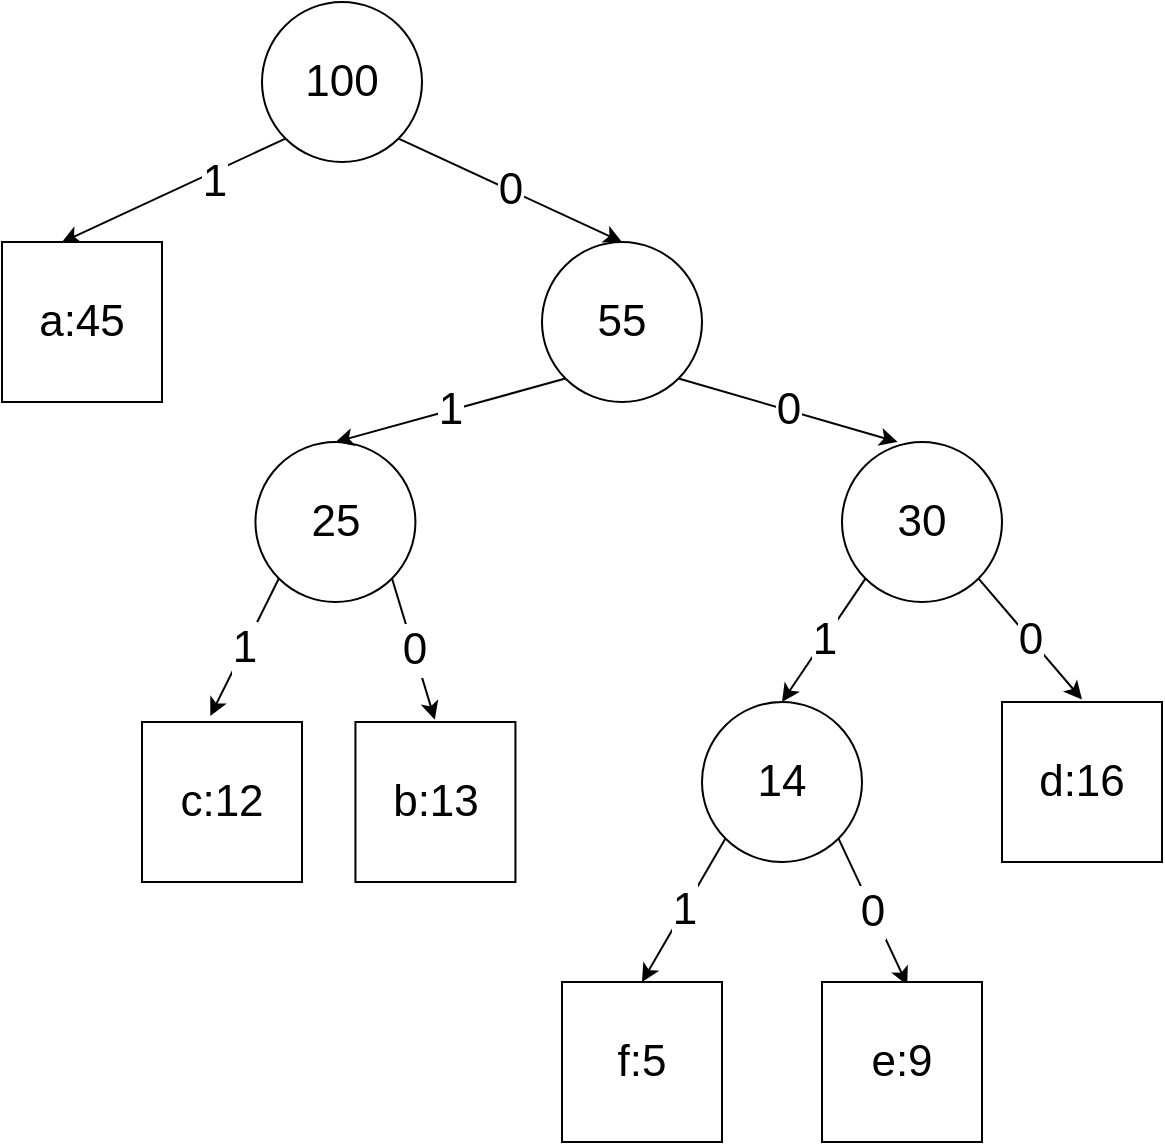 <mxfile>
    <diagram id="HxBqFNqT270cYWxsYPbp" name="Page-1">
        <mxGraphModel dx="1586" dy="-190" grid="1" gridSize="10" guides="1" tooltips="1" connect="1" arrows="1" fold="1" page="1" pageScale="1" pageWidth="850" pageHeight="1100" math="0" shadow="0">
            <root>
                <mxCell id="0"/>
                <mxCell id="1" parent="0"/>
                <mxCell id="52" value="0" style="edgeStyle=none;html=1;exitX=1;exitY=1;exitDx=0;exitDy=0;entryX=0.496;entryY=-0.015;entryDx=0;entryDy=0;entryPerimeter=0;fontFamily=Helvetica;fontSize=22;fontColor=default;" edge="1" parent="1" source="10" target="35">
                    <mxGeometry relative="1" as="geometry"/>
                </mxCell>
                <mxCell id="67" value="1" style="edgeStyle=none;html=1;exitX=0;exitY=1;exitDx=0;exitDy=0;entryX=0.427;entryY=-0.038;entryDx=0;entryDy=0;entryPerimeter=0;fontFamily=Helvetica;fontSize=22;fontColor=default;" edge="1" parent="1" source="10" target="34">
                    <mxGeometry relative="1" as="geometry"/>
                </mxCell>
                <mxCell id="10" value="&lt;font style=&quot;font-size: 22px&quot;&gt;25&lt;/font&gt;" style="ellipse;whiteSpace=wrap;html=1;aspect=fixed;" parent="1" vertex="1">
                    <mxGeometry x="536.72" y="1510" width="80" height="80" as="geometry"/>
                </mxCell>
                <mxCell id="50" value="1" style="edgeStyle=none;html=1;exitX=0;exitY=1;exitDx=0;exitDy=0;entryX=0.5;entryY=0;entryDx=0;entryDy=0;fontFamily=Helvetica;fontSize=22;fontColor=default;" edge="1" parent="1" source="23" target="24">
                    <mxGeometry relative="1" as="geometry"/>
                </mxCell>
                <mxCell id="51" value="0" style="edgeStyle=none;html=1;exitX=1;exitY=1;exitDx=0;exitDy=0;entryX=0.533;entryY=0.02;entryDx=0;entryDy=0;entryPerimeter=0;fontFamily=Helvetica;fontSize=22;fontColor=default;" edge="1" parent="1" source="23" target="25">
                    <mxGeometry relative="1" as="geometry"/>
                </mxCell>
                <mxCell id="23" value="&lt;font style=&quot;font-size: 22px&quot;&gt;14&lt;/font&gt;" style="ellipse;whiteSpace=wrap;html=1;aspect=fixed;" parent="1" vertex="1">
                    <mxGeometry x="760" y="1640" width="80" height="80" as="geometry"/>
                </mxCell>
                <mxCell id="24" value="&lt;font style=&quot;font-size: 22px&quot;&gt;f:5&lt;/font&gt;" style="whiteSpace=wrap;html=1;aspect=fixed;" parent="1" vertex="1">
                    <mxGeometry x="690" y="1780" width="80" height="80" as="geometry"/>
                </mxCell>
                <mxCell id="25" value="&lt;font style=&quot;font-size: 22px&quot;&gt;e:9&lt;/font&gt;" style=";whiteSpace=wrap;html=1;aspect=fixed;snapToPoint=1;autosize=0;fontSize=12;fontFamily=Helvetica;align=center;verticalAlign=middle;fillColor=default;strokeColor=default;fontColor=default;" parent="1" vertex="1">
                    <mxGeometry x="820" y="1780" width="80" height="80" as="geometry"/>
                </mxCell>
                <mxCell id="34" value="c:12" style=";whiteSpace=wrap;html=1;aspect=fixed;fontFamily=Helvetica;fontSize=22;fontColor=default;strokeColor=default;fillColor=default;" parent="1" vertex="1">
                    <mxGeometry x="480" y="1650" width="80" height="80" as="geometry"/>
                </mxCell>
                <mxCell id="35" value="b:13" style=";whiteSpace=wrap;html=1;aspect=fixed;fontFamily=Helvetica;fontSize=22;fontColor=default;strokeColor=default;fillColor=default;" parent="1" vertex="1">
                    <mxGeometry x="586.72" y="1650" width="80" height="80" as="geometry"/>
                </mxCell>
                <mxCell id="53" value="d:16" style=";whiteSpace=wrap;html=1;aspect=fixed;fontFamily=Helvetica;fontSize=22;fontColor=default;strokeColor=default;fillColor=default;" vertex="1" parent="1">
                    <mxGeometry x="910" y="1640" width="80" height="80" as="geometry"/>
                </mxCell>
                <mxCell id="55" value="1" style="edgeStyle=none;html=1;exitX=0;exitY=1;exitDx=0;exitDy=0;entryX=0.5;entryY=0;entryDx=0;entryDy=0;fontFamily=Helvetica;fontSize=22;fontColor=default;" edge="1" parent="1" source="54" target="23">
                    <mxGeometry relative="1" as="geometry"/>
                </mxCell>
                <mxCell id="56" value="0" style="edgeStyle=none;html=1;exitX=1;exitY=1;exitDx=0;exitDy=0;entryX=0.5;entryY=-0.016;entryDx=0;entryDy=0;entryPerimeter=0;fontFamily=Helvetica;fontSize=22;fontColor=default;" edge="1" parent="1" source="54" target="53">
                    <mxGeometry relative="1" as="geometry"/>
                </mxCell>
                <mxCell id="54" value="&lt;font style=&quot;font-size: 22px&quot;&gt;30&lt;/font&gt;" style="ellipse;whiteSpace=wrap;html=1;aspect=fixed;" vertex="1" parent="1">
                    <mxGeometry x="830" y="1510" width="80" height="80" as="geometry"/>
                </mxCell>
                <mxCell id="58" value="1" style="edgeStyle=none;html=1;exitX=0;exitY=1;exitDx=0;exitDy=0;entryX=0.5;entryY=0;entryDx=0;entryDy=0;fontFamily=Helvetica;fontSize=22;fontColor=default;" edge="1" parent="1" source="57" target="10">
                    <mxGeometry relative="1" as="geometry"/>
                </mxCell>
                <mxCell id="59" value="0" style="edgeStyle=none;html=1;exitX=1;exitY=1;exitDx=0;exitDy=0;entryX=0.348;entryY=0;entryDx=0;entryDy=0;entryPerimeter=0;fontFamily=Helvetica;fontSize=22;fontColor=default;" edge="1" parent="1" source="57" target="54">
                    <mxGeometry relative="1" as="geometry"/>
                </mxCell>
                <mxCell id="57" value="55" style="ellipse;whiteSpace=wrap;html=1;aspect=fixed;fontFamily=Helvetica;fontSize=22;fontColor=default;strokeColor=default;fillColor=default;" vertex="1" parent="1">
                    <mxGeometry x="680" y="1410" width="80" height="80" as="geometry"/>
                </mxCell>
                <mxCell id="60" value="a:45" style="whiteSpace=wrap;html=1;aspect=fixed;fontFamily=Helvetica;fontSize=22;fontColor=default;strokeColor=default;fillColor=default;" vertex="1" parent="1">
                    <mxGeometry x="410" y="1410" width="80" height="80" as="geometry"/>
                </mxCell>
                <mxCell id="62" style="edgeStyle=none;html=1;exitX=0;exitY=1;exitDx=0;exitDy=0;entryX=0.372;entryY=0.003;entryDx=0;entryDy=0;entryPerimeter=0;fontFamily=Helvetica;fontSize=22;fontColor=default;" edge="1" parent="1" source="61" target="60">
                    <mxGeometry relative="1" as="geometry"/>
                </mxCell>
                <mxCell id="66" value="1" style="edgeLabel;html=1;align=center;verticalAlign=middle;resizable=0;points=[];fontSize=22;fontFamily=Helvetica;fontColor=default;" vertex="1" connectable="0" parent="62">
                    <mxGeometry x="-0.329" y="4" relative="1" as="geometry">
                        <mxPoint as="offset"/>
                    </mxGeometry>
                </mxCell>
                <mxCell id="63" value="0" style="edgeStyle=none;html=1;exitX=1;exitY=1;exitDx=0;exitDy=0;entryX=0.5;entryY=0;entryDx=0;entryDy=0;fontFamily=Helvetica;fontSize=22;fontColor=default;" edge="1" parent="1" source="61" target="57">
                    <mxGeometry relative="1" as="geometry"/>
                </mxCell>
                <mxCell id="61" value="100" style="ellipse;whiteSpace=wrap;html=1;aspect=fixed;fontFamily=Helvetica;fontSize=22;fontColor=default;strokeColor=default;fillColor=default;" vertex="1" parent="1">
                    <mxGeometry x="540" y="1290" width="80" height="80" as="geometry"/>
                </mxCell>
            </root>
        </mxGraphModel>
    </diagram>
</mxfile>